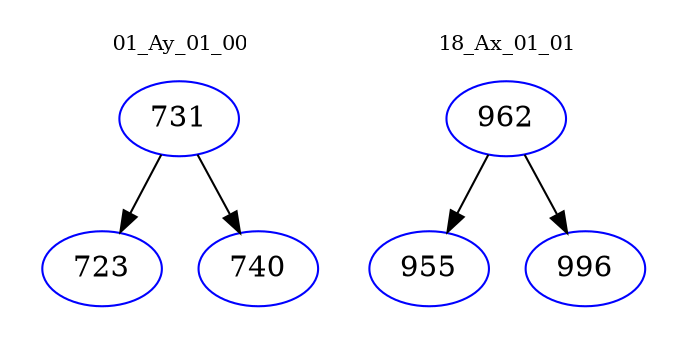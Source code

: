 digraph{
subgraph cluster_0 {
color = white
label = "01_Ay_01_00";
fontsize=10;
T0_731 [label="731", color="blue"]
T0_731 -> T0_723 [color="black"]
T0_723 [label="723", color="blue"]
T0_731 -> T0_740 [color="black"]
T0_740 [label="740", color="blue"]
}
subgraph cluster_1 {
color = white
label = "18_Ax_01_01";
fontsize=10;
T1_962 [label="962", color="blue"]
T1_962 -> T1_955 [color="black"]
T1_955 [label="955", color="blue"]
T1_962 -> T1_996 [color="black"]
T1_996 [label="996", color="blue"]
}
}
